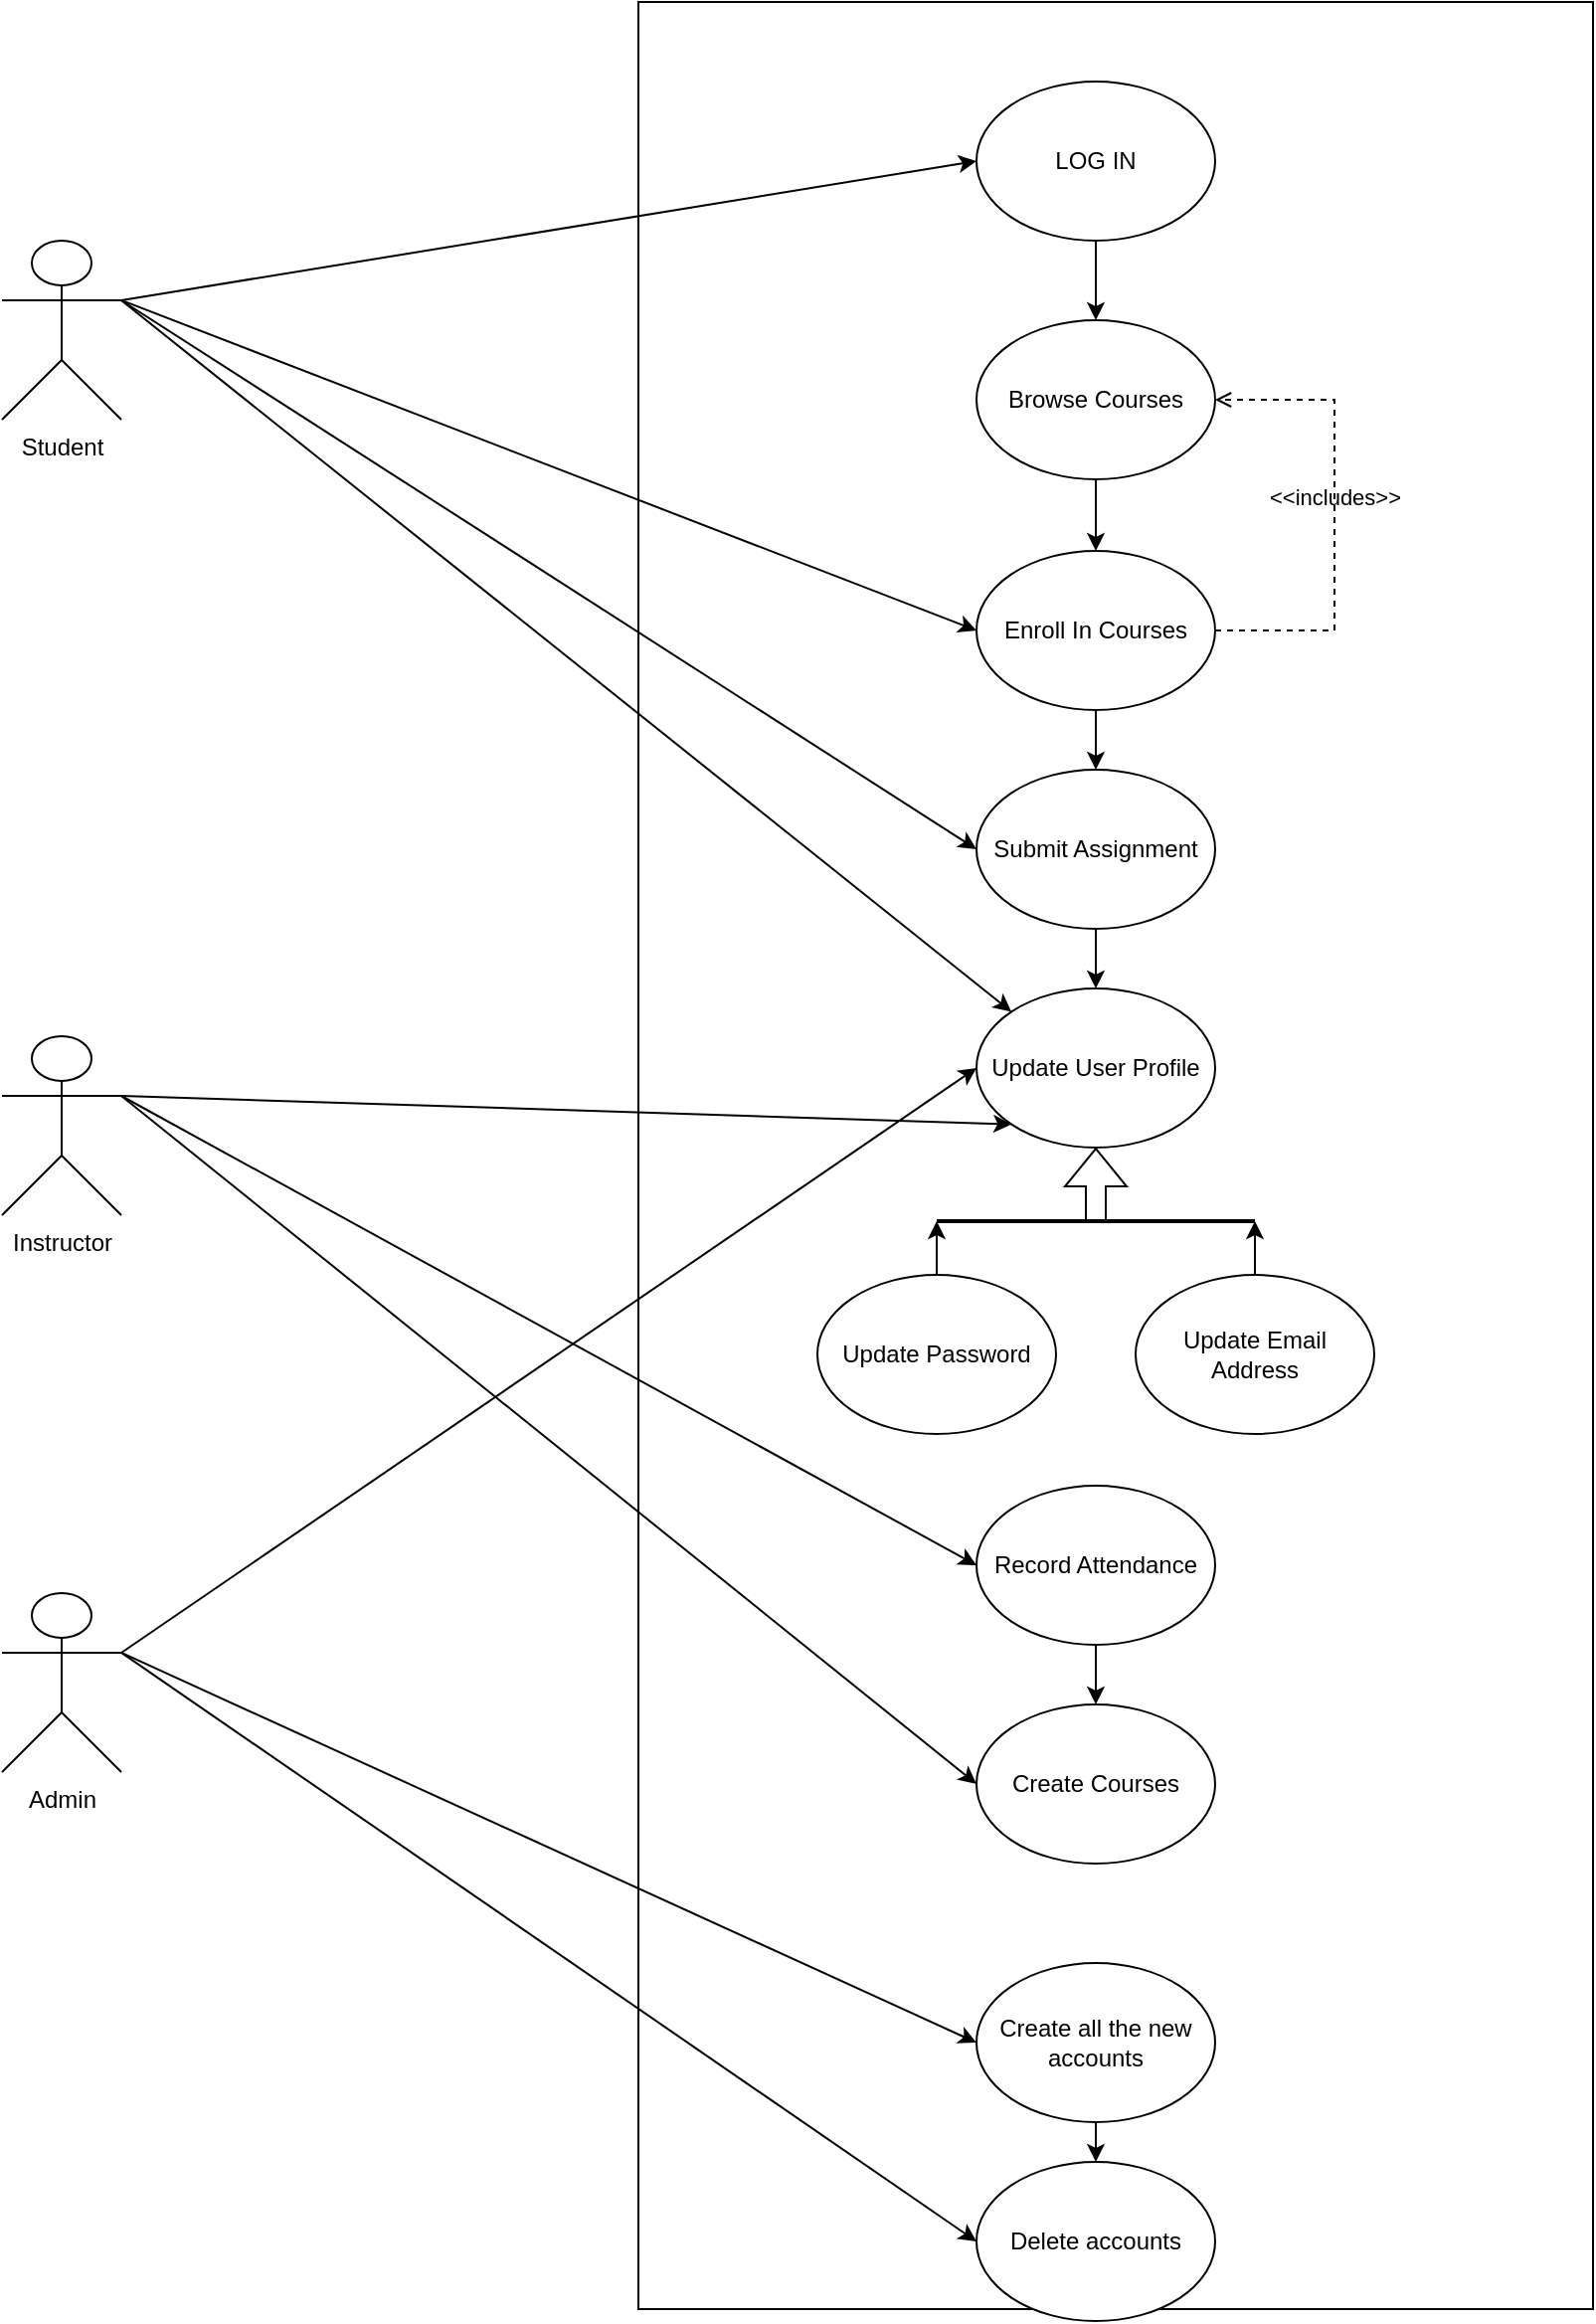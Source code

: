 <mxfile version="24.7.6">
  <diagram name="Page-1" id="vHSWA6bE6fwYDXm1OXk0">
    <mxGraphModel dx="1365" dy="548" grid="1" gridSize="10" guides="1" tooltips="1" connect="1" arrows="1" fold="1" page="1" pageScale="1" pageWidth="850" pageHeight="1100" math="0" shadow="0">
      <root>
        <mxCell id="0" />
        <mxCell id="1" parent="0" />
        <mxCell id="v3wJ5MHw22H1ba3IaW2r-1" value="" style="rounded=0;whiteSpace=wrap;html=1;" vertex="1" parent="1">
          <mxGeometry x="370" y="10" width="480" height="1160" as="geometry" />
        </mxCell>
        <mxCell id="v3wJ5MHw22H1ba3IaW2r-2" value="Student" style="shape=umlActor;verticalLabelPosition=bottom;verticalAlign=top;html=1;outlineConnect=0;" vertex="1" parent="1">
          <mxGeometry x="50" y="130" width="60" height="90" as="geometry" />
        </mxCell>
        <mxCell id="v3wJ5MHw22H1ba3IaW2r-3" value="Instructor" style="shape=umlActor;verticalLabelPosition=bottom;verticalAlign=top;html=1;outlineConnect=0;" vertex="1" parent="1">
          <mxGeometry x="50" y="530" width="60" height="90" as="geometry" />
        </mxCell>
        <mxCell id="v3wJ5MHw22H1ba3IaW2r-4" value="Admin" style="shape=umlActor;verticalLabelPosition=bottom;verticalAlign=top;html=1;outlineConnect=0;" vertex="1" parent="1">
          <mxGeometry x="50" y="810" width="60" height="90" as="geometry" />
        </mxCell>
        <mxCell id="v3wJ5MHw22H1ba3IaW2r-5" value="LOG IN" style="ellipse;whiteSpace=wrap;html=1;" vertex="1" parent="1">
          <mxGeometry x="540" y="50" width="120" height="80" as="geometry" />
        </mxCell>
        <mxCell id="v3wJ5MHw22H1ba3IaW2r-6" value="Enroll In Courses" style="ellipse;whiteSpace=wrap;html=1;" vertex="1" parent="1">
          <mxGeometry x="540" y="286" width="120" height="80" as="geometry" />
        </mxCell>
        <mxCell id="v3wJ5MHw22H1ba3IaW2r-7" value="Submit Assignment" style="ellipse;whiteSpace=wrap;html=1;" vertex="1" parent="1">
          <mxGeometry x="540" y="396" width="120" height="80" as="geometry" />
        </mxCell>
        <mxCell id="v3wJ5MHw22H1ba3IaW2r-8" value="Update User Profile" style="ellipse;whiteSpace=wrap;html=1;" vertex="1" parent="1">
          <mxGeometry x="540" y="506" width="120" height="80" as="geometry" />
        </mxCell>
        <mxCell id="v3wJ5MHw22H1ba3IaW2r-9" value="Update Password" style="ellipse;whiteSpace=wrap;html=1;" vertex="1" parent="1">
          <mxGeometry x="460" y="650" width="120" height="80" as="geometry" />
        </mxCell>
        <mxCell id="v3wJ5MHw22H1ba3IaW2r-10" value="Update Email Address" style="ellipse;whiteSpace=wrap;html=1;" vertex="1" parent="1">
          <mxGeometry x="620" y="650" width="120" height="80" as="geometry" />
        </mxCell>
        <mxCell id="v3wJ5MHw22H1ba3IaW2r-11" value="Record Attendance" style="ellipse;whiteSpace=wrap;html=1;" vertex="1" parent="1">
          <mxGeometry x="540" y="756" width="120" height="80" as="geometry" />
        </mxCell>
        <mxCell id="v3wJ5MHw22H1ba3IaW2r-12" value="Create Courses" style="ellipse;whiteSpace=wrap;html=1;" vertex="1" parent="1">
          <mxGeometry x="540" y="866" width="120" height="80" as="geometry" />
        </mxCell>
        <mxCell id="v3wJ5MHw22H1ba3IaW2r-13" value="Create all the new accounts" style="ellipse;whiteSpace=wrap;html=1;" vertex="1" parent="1">
          <mxGeometry x="540" y="996" width="120" height="80" as="geometry" />
        </mxCell>
        <mxCell id="v3wJ5MHw22H1ba3IaW2r-14" value="Delete accounts" style="ellipse;whiteSpace=wrap;html=1;" vertex="1" parent="1">
          <mxGeometry x="540" y="1096" width="120" height="80" as="geometry" />
        </mxCell>
        <mxCell id="v3wJ5MHw22H1ba3IaW2r-15" value="" style="endArrow=classic;html=1;rounded=0;exitX=1;exitY=0.333;exitDx=0;exitDy=0;exitPerimeter=0;entryX=0;entryY=0.5;entryDx=0;entryDy=0;" edge="1" parent="1" source="v3wJ5MHw22H1ba3IaW2r-4" target="v3wJ5MHw22H1ba3IaW2r-13">
          <mxGeometry width="50" height="50" relative="1" as="geometry">
            <mxPoint x="630" y="690" as="sourcePoint" />
            <mxPoint x="680" y="640" as="targetPoint" />
          </mxGeometry>
        </mxCell>
        <mxCell id="v3wJ5MHw22H1ba3IaW2r-16" value="" style="endArrow=classic;html=1;rounded=0;exitX=1;exitY=0.333;exitDx=0;exitDy=0;exitPerimeter=0;entryX=0;entryY=0.5;entryDx=0;entryDy=0;" edge="1" parent="1" source="v3wJ5MHw22H1ba3IaW2r-4" target="v3wJ5MHw22H1ba3IaW2r-14">
          <mxGeometry width="50" height="50" relative="1" as="geometry">
            <mxPoint x="420" y="920" as="sourcePoint" />
            <mxPoint x="470" y="870" as="targetPoint" />
          </mxGeometry>
        </mxCell>
        <mxCell id="v3wJ5MHw22H1ba3IaW2r-17" value="" style="endArrow=classic;html=1;rounded=0;entryX=0;entryY=0.5;entryDx=0;entryDy=0;" edge="1" parent="1" target="v3wJ5MHw22H1ba3IaW2r-8">
          <mxGeometry width="50" height="50" relative="1" as="geometry">
            <mxPoint x="110" y="840" as="sourcePoint" />
            <mxPoint x="470" y="670" as="targetPoint" />
          </mxGeometry>
        </mxCell>
        <mxCell id="v3wJ5MHw22H1ba3IaW2r-18" value="" style="endArrow=classic;html=1;rounded=0;exitX=1;exitY=0.333;exitDx=0;exitDy=0;exitPerimeter=0;entryX=0;entryY=0.5;entryDx=0;entryDy=0;" edge="1" parent="1" source="v3wJ5MHw22H1ba3IaW2r-2" target="v3wJ5MHw22H1ba3IaW2r-5">
          <mxGeometry width="50" height="50" relative="1" as="geometry">
            <mxPoint x="410" y="280" as="sourcePoint" />
            <mxPoint x="460" y="230" as="targetPoint" />
          </mxGeometry>
        </mxCell>
        <mxCell id="v3wJ5MHw22H1ba3IaW2r-19" value="" style="endArrow=classic;html=1;rounded=0;entryX=0;entryY=0.5;entryDx=0;entryDy=0;exitX=1;exitY=0.333;exitDx=0;exitDy=0;exitPerimeter=0;" edge="1" parent="1" source="v3wJ5MHw22H1ba3IaW2r-2" target="v3wJ5MHw22H1ba3IaW2r-6">
          <mxGeometry width="50" height="50" relative="1" as="geometry">
            <mxPoint x="410" y="280" as="sourcePoint" />
            <mxPoint x="460" y="230" as="targetPoint" />
          </mxGeometry>
        </mxCell>
        <mxCell id="v3wJ5MHw22H1ba3IaW2r-20" value="" style="endArrow=classic;html=1;rounded=0;entryX=0;entryY=0.5;entryDx=0;entryDy=0;" edge="1" parent="1" target="v3wJ5MHw22H1ba3IaW2r-7">
          <mxGeometry width="50" height="50" relative="1" as="geometry">
            <mxPoint x="110" y="160" as="sourcePoint" />
            <mxPoint x="460" y="230" as="targetPoint" />
          </mxGeometry>
        </mxCell>
        <mxCell id="v3wJ5MHw22H1ba3IaW2r-21" value="" style="endArrow=classic;html=1;rounded=0;entryX=0;entryY=0;entryDx=0;entryDy=0;" edge="1" parent="1" target="v3wJ5MHw22H1ba3IaW2r-8">
          <mxGeometry width="50" height="50" relative="1" as="geometry">
            <mxPoint x="110" y="160" as="sourcePoint" />
            <mxPoint x="540" y="420" as="targetPoint" />
          </mxGeometry>
        </mxCell>
        <mxCell id="v3wJ5MHw22H1ba3IaW2r-22" value="" style="endArrow=classic;html=1;rounded=0;exitX=1;exitY=0.333;exitDx=0;exitDy=0;exitPerimeter=0;entryX=0;entryY=1;entryDx=0;entryDy=0;" edge="1" parent="1" source="v3wJ5MHw22H1ba3IaW2r-3" target="v3wJ5MHw22H1ba3IaW2r-8">
          <mxGeometry width="50" height="50" relative="1" as="geometry">
            <mxPoint x="660" y="680" as="sourcePoint" />
            <mxPoint x="710" y="630" as="targetPoint" />
          </mxGeometry>
        </mxCell>
        <mxCell id="v3wJ5MHw22H1ba3IaW2r-23" value="" style="endArrow=classic;html=1;rounded=0;entryX=0;entryY=0.5;entryDx=0;entryDy=0;" edge="1" parent="1" target="v3wJ5MHw22H1ba3IaW2r-11">
          <mxGeometry width="50" height="50" relative="1" as="geometry">
            <mxPoint x="110" y="560" as="sourcePoint" />
            <mxPoint x="710" y="630" as="targetPoint" />
          </mxGeometry>
        </mxCell>
        <mxCell id="v3wJ5MHw22H1ba3IaW2r-24" value="" style="endArrow=classic;html=1;rounded=0;entryX=0;entryY=0.5;entryDx=0;entryDy=0;exitX=1;exitY=0.333;exitDx=0;exitDy=0;exitPerimeter=0;" edge="1" parent="1" source="v3wJ5MHw22H1ba3IaW2r-3" target="v3wJ5MHw22H1ba3IaW2r-12">
          <mxGeometry width="50" height="50" relative="1" as="geometry">
            <mxPoint x="120" y="560" as="sourcePoint" />
            <mxPoint x="710" y="630" as="targetPoint" />
          </mxGeometry>
        </mxCell>
        <mxCell id="v3wJ5MHw22H1ba3IaW2r-25" value="Browse Courses" style="ellipse;whiteSpace=wrap;html=1;" vertex="1" parent="1">
          <mxGeometry x="540" y="170" width="120" height="80" as="geometry" />
        </mxCell>
        <mxCell id="v3wJ5MHw22H1ba3IaW2r-28" value="" style="line;strokeWidth=2;html=1;" vertex="1" parent="1">
          <mxGeometry x="520" y="618" width="160" height="10" as="geometry" />
        </mxCell>
        <mxCell id="v3wJ5MHw22H1ba3IaW2r-29" value="" style="shape=flexArrow;endArrow=classic;html=1;rounded=0;entryX=0.5;entryY=1;entryDx=0;entryDy=0;" edge="1" parent="1" target="v3wJ5MHw22H1ba3IaW2r-8">
          <mxGeometry width="50" height="50" relative="1" as="geometry">
            <mxPoint x="600" y="623" as="sourcePoint" />
            <mxPoint x="600" y="590" as="targetPoint" />
          </mxGeometry>
        </mxCell>
        <mxCell id="v3wJ5MHw22H1ba3IaW2r-30" value="" style="endArrow=classic;html=1;rounded=0;entryX=1;entryY=0.5;entryDx=0;entryDy=0;entryPerimeter=0;exitX=0.5;exitY=0;exitDx=0;exitDy=0;" edge="1" parent="1" source="v3wJ5MHw22H1ba3IaW2r-10" target="v3wJ5MHw22H1ba3IaW2r-28">
          <mxGeometry width="50" height="50" relative="1" as="geometry">
            <mxPoint x="580" y="620" as="sourcePoint" />
            <mxPoint x="630" y="570" as="targetPoint" />
          </mxGeometry>
        </mxCell>
        <mxCell id="v3wJ5MHw22H1ba3IaW2r-31" value="" style="endArrow=classic;html=1;rounded=0;exitX=0.5;exitY=0;exitDx=0;exitDy=0;entryX=0;entryY=0.5;entryDx=0;entryDy=0;entryPerimeter=0;" edge="1" parent="1" source="v3wJ5MHw22H1ba3IaW2r-9" target="v3wJ5MHw22H1ba3IaW2r-28">
          <mxGeometry width="50" height="50" relative="1" as="geometry">
            <mxPoint x="580" y="620" as="sourcePoint" />
            <mxPoint x="630" y="570" as="targetPoint" />
          </mxGeometry>
        </mxCell>
        <mxCell id="v3wJ5MHw22H1ba3IaW2r-37" value="&amp;lt;&amp;lt;includes&amp;gt;&amp;gt;" style="html=1;verticalAlign=bottom;labelBackgroundColor=none;endArrow=open;endFill=0;dashed=1;rounded=0;exitX=1;exitY=0.5;exitDx=0;exitDy=0;entryX=1;entryY=0.5;entryDx=0;entryDy=0;" edge="1" parent="1" source="v3wJ5MHw22H1ba3IaW2r-6" target="v3wJ5MHw22H1ba3IaW2r-25">
          <mxGeometry width="160" relative="1" as="geometry">
            <mxPoint x="1130" y="370" as="sourcePoint" />
            <mxPoint x="1290" y="370" as="targetPoint" />
            <Array as="points">
              <mxPoint x="720" y="326" />
              <mxPoint x="720" y="210" />
            </Array>
          </mxGeometry>
        </mxCell>
        <mxCell id="v3wJ5MHw22H1ba3IaW2r-38" value="" style="endArrow=classic;html=1;rounded=0;entryX=0.5;entryY=0;entryDx=0;entryDy=0;exitX=0.5;exitY=1;exitDx=0;exitDy=0;" edge="1" parent="1" source="v3wJ5MHw22H1ba3IaW2r-5" target="v3wJ5MHw22H1ba3IaW2r-25">
          <mxGeometry width="50" height="50" relative="1" as="geometry">
            <mxPoint x="790" y="400" as="sourcePoint" />
            <mxPoint x="840" y="350" as="targetPoint" />
          </mxGeometry>
        </mxCell>
        <mxCell id="v3wJ5MHw22H1ba3IaW2r-39" value="" style="endArrow=classic;html=1;rounded=0;entryX=0.5;entryY=0;entryDx=0;entryDy=0;" edge="1" parent="1" target="v3wJ5MHw22H1ba3IaW2r-6">
          <mxGeometry width="50" height="50" relative="1" as="geometry">
            <mxPoint x="600" y="250" as="sourcePoint" />
            <mxPoint x="600" y="280" as="targetPoint" />
          </mxGeometry>
        </mxCell>
        <mxCell id="v3wJ5MHw22H1ba3IaW2r-40" value="" style="endArrow=classic;html=1;rounded=0;exitX=0.5;exitY=1;exitDx=0;exitDy=0;entryX=0.5;entryY=0;entryDx=0;entryDy=0;" edge="1" parent="1" source="v3wJ5MHw22H1ba3IaW2r-6" target="v3wJ5MHw22H1ba3IaW2r-7">
          <mxGeometry width="50" height="50" relative="1" as="geometry">
            <mxPoint x="590" y="400" as="sourcePoint" />
            <mxPoint x="640" y="350" as="targetPoint" />
          </mxGeometry>
        </mxCell>
        <mxCell id="v3wJ5MHw22H1ba3IaW2r-41" value="" style="endArrow=classic;html=1;rounded=0;exitX=0.5;exitY=1;exitDx=0;exitDy=0;entryX=0.5;entryY=0;entryDx=0;entryDy=0;" edge="1" parent="1" source="v3wJ5MHw22H1ba3IaW2r-7" target="v3wJ5MHw22H1ba3IaW2r-8">
          <mxGeometry width="50" height="50" relative="1" as="geometry">
            <mxPoint x="590" y="550" as="sourcePoint" />
            <mxPoint x="640" y="500" as="targetPoint" />
          </mxGeometry>
        </mxCell>
        <mxCell id="v3wJ5MHw22H1ba3IaW2r-42" value="" style="endArrow=classic;html=1;rounded=0;exitX=0.5;exitY=1;exitDx=0;exitDy=0;entryX=0.5;entryY=0;entryDx=0;entryDy=0;" edge="1" parent="1" source="v3wJ5MHw22H1ba3IaW2r-11" target="v3wJ5MHw22H1ba3IaW2r-12">
          <mxGeometry width="50" height="50" relative="1" as="geometry">
            <mxPoint x="590" y="860" as="sourcePoint" />
            <mxPoint x="640" y="810" as="targetPoint" />
          </mxGeometry>
        </mxCell>
        <mxCell id="v3wJ5MHw22H1ba3IaW2r-43" value="" style="endArrow=classic;html=1;rounded=0;exitX=0.5;exitY=1;exitDx=0;exitDy=0;entryX=0.5;entryY=0;entryDx=0;entryDy=0;" edge="1" parent="1" source="v3wJ5MHw22H1ba3IaW2r-13" target="v3wJ5MHw22H1ba3IaW2r-14">
          <mxGeometry width="50" height="50" relative="1" as="geometry">
            <mxPoint x="560" y="1150" as="sourcePoint" />
            <mxPoint x="610" y="1100" as="targetPoint" />
          </mxGeometry>
        </mxCell>
      </root>
    </mxGraphModel>
  </diagram>
</mxfile>
